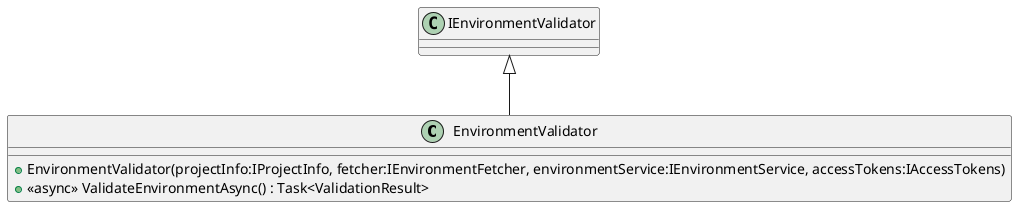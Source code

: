 @startuml
class EnvironmentValidator {
    + EnvironmentValidator(projectInfo:IProjectInfo, fetcher:IEnvironmentFetcher, environmentService:IEnvironmentService, accessTokens:IAccessTokens)
    + <<async>> ValidateEnvironmentAsync() : Task<ValidationResult>
}
IEnvironmentValidator <|-- EnvironmentValidator
@enduml
